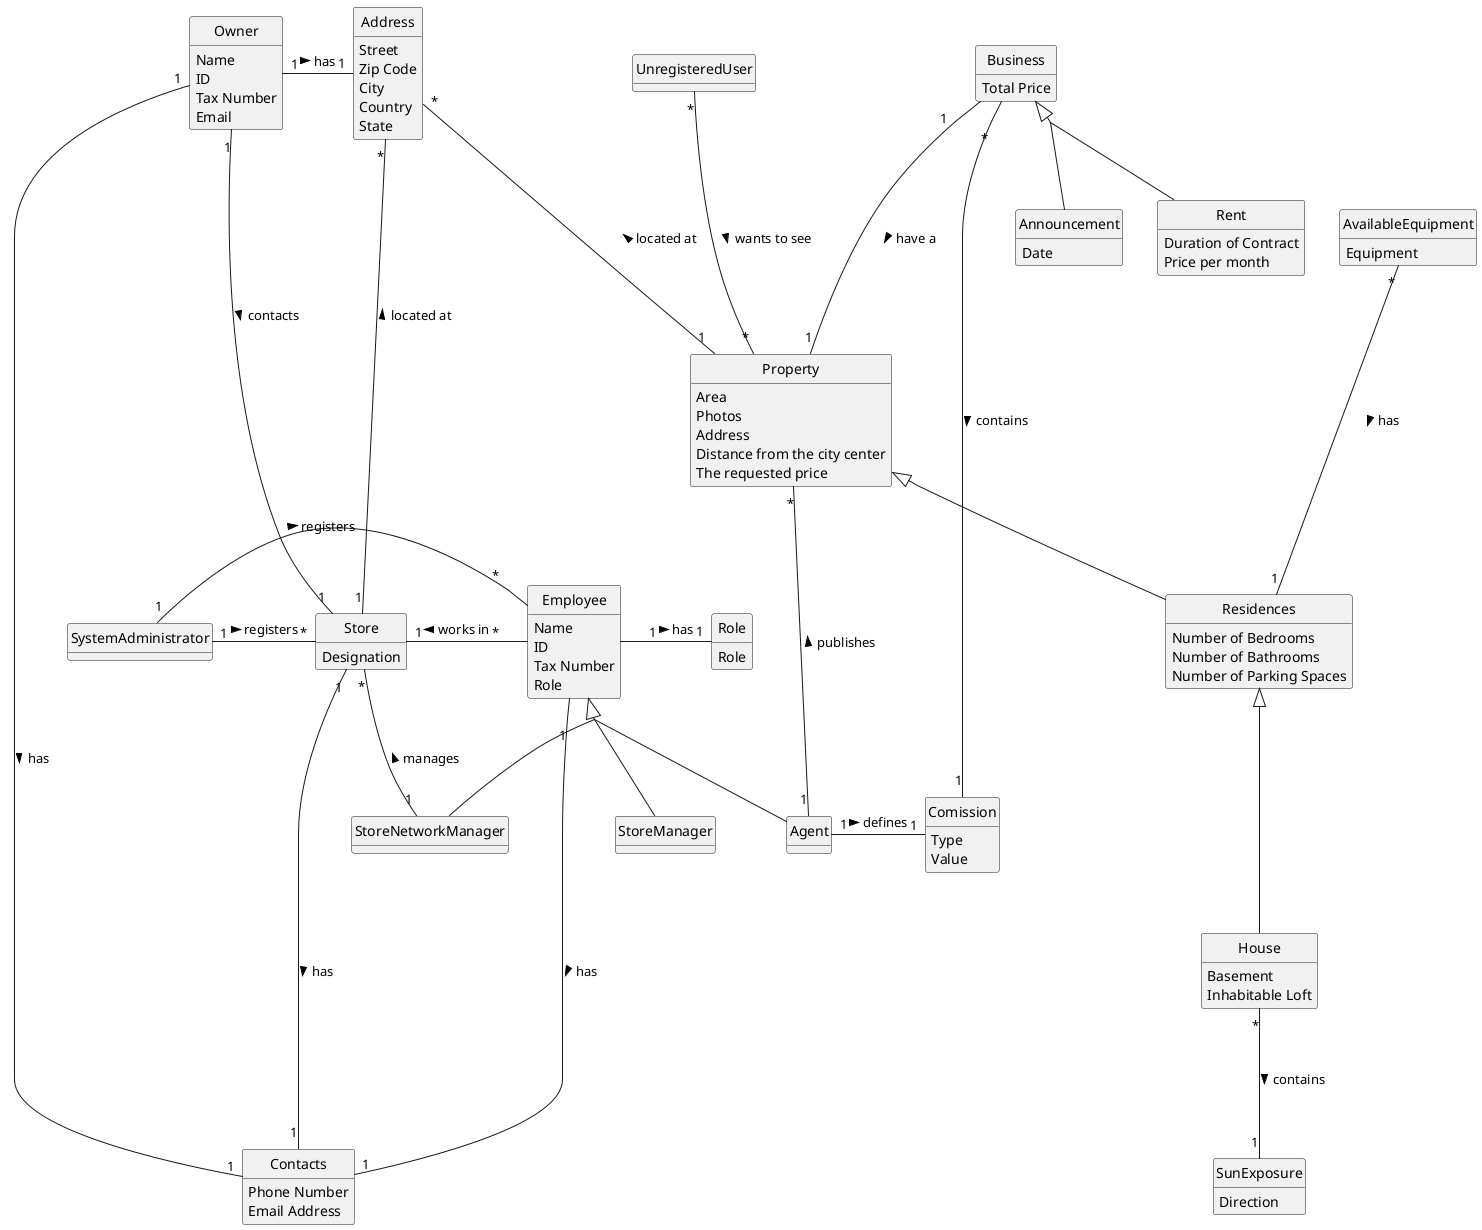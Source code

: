 @startuml

skinparam groupInheritance 2
skinparam monochrome true
skinparam packageStyle rectangle
skinparam shadowing false
skinparam classAttributeIconSize 0



hide circle
hide methods



class Address
class Agent
class Announcement
class AvailableEquipment

class Business

class Comission
class Contacts

class Employee

class House

class Owner

class Property

class Rent
class Residences
class Role

class Store
class StoreManager
class StoreNetworkManager
class SunExposure
class SystemAdministrator

class UnregisteredUser



class Address {
Street
Zip Code
City
Country
State
}

class Agent {
}

class Announcement {
Date
}

class AvailableEquipment {
Equipment
}



class Business {
Total Price
}



class Comission {
Type
Value
}

class Contacts {
Phone Number
Email Address
}



class Employee {
Name
ID
Tax Number
Role
}



class House {
Basement
Inhabitable Loft
}



class Owner {
Name
ID
Tax Number
Email
}



class Property {
Area
Photos
Address
Distance from the city center
The requested price
}



class Rent {
Duration of Contract
Price per month
}

class Residences {
Number of Bedrooms
Number of Bathrooms
Number of Parking Spaces

}

class Role {
Role
}



class Store {
Designation
}

class StoreManager {
}

class StoreNetworkManager {
}

class SunExposure {
Direction
}

class SystemAdministrator {
}



class UnregisteredUser {
}



Address "*" --- "1" Store : located at <
Address "*" --- "1" Property : located at <
Agent "1" - "1" Comission : defines >
AvailableEquipment "*" --- "1" Residences: has >

Business  <|--  Announcement
Business "1" --- "1" Property : have a >
Business "*" --- "1" Comission : contains >
Business <|-- Rent

Contacts "1" ----- "1" Store: has <

Employee "1" - "1" Role : has >
Employee <|--  StoreNetworkManager
Employee <|--  StoreManager
Employee <|-- Agent
Employee "1" -- "1" Contacts: has >

House "*" --- "1" SunExposure : contains >

Owner "1" ---- "1" Store: contacts >
Owner "1" - "1" Address: has >
Owner "1" -- "1" Contacts: has >

Property <|-- Residences
Property "*" --- "1" Agent: publishes <

Residences <|--- House

Store "1" - "*" Employee : works in <
Store "*" - "1" StoreNetworkManager  : manages <
SystemAdministrator "1" - "*" Store : registers >
SystemAdministrator "1" - "*" Employee : registers >

UnregisteredUser "*" --- "*" Property: wants to see >


@enduml